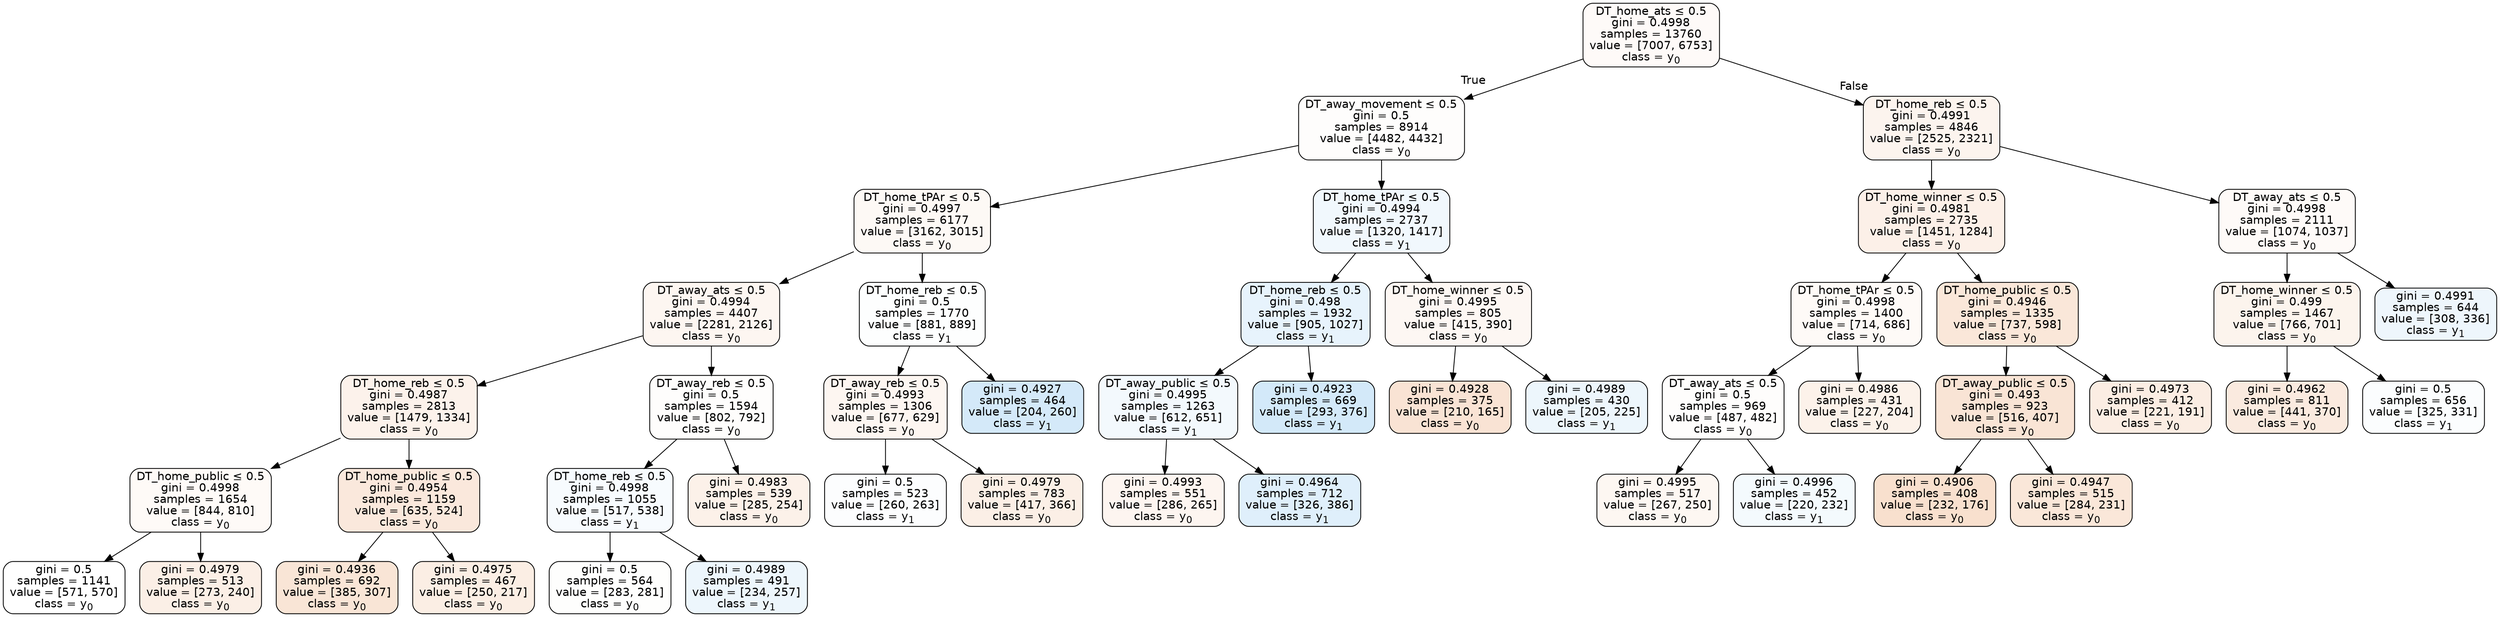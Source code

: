 digraph Tree {
node [shape=box, style="filled, rounded", color="black", fontname=helvetica] ;
edge [fontname=helvetica] ;
0 [label=<DT_home_ats &le; 0.5<br/>gini = 0.4998<br/>samples = 13760<br/>value = [7007, 6753]<br/>class = y<SUB>0</SUB>>, fillcolor="#e5813909"] ;
1 [label=<DT_away_movement &le; 0.5<br/>gini = 0.5<br/>samples = 8914<br/>value = [4482, 4432]<br/>class = y<SUB>0</SUB>>, fillcolor="#e5813903"] ;
0 -> 1 [labeldistance=2.5, labelangle=45, headlabel="True"] ;
2 [label=<DT_home_tPAr &le; 0.5<br/>gini = 0.4997<br/>samples = 6177<br/>value = [3162, 3015]<br/>class = y<SUB>0</SUB>>, fillcolor="#e581390c"] ;
1 -> 2 ;
3 [label=<DT_away_ats &le; 0.5<br/>gini = 0.4994<br/>samples = 4407<br/>value = [2281, 2126]<br/>class = y<SUB>0</SUB>>, fillcolor="#e5813911"] ;
2 -> 3 ;
4 [label=<DT_home_reb &le; 0.5<br/>gini = 0.4987<br/>samples = 2813<br/>value = [1479, 1334]<br/>class = y<SUB>0</SUB>>, fillcolor="#e5813919"] ;
3 -> 4 ;
5 [label=<DT_home_public &le; 0.5<br/>gini = 0.4998<br/>samples = 1654<br/>value = [844, 810]<br/>class = y<SUB>0</SUB>>, fillcolor="#e581390a"] ;
4 -> 5 ;
6 [label=<gini = 0.5<br/>samples = 1141<br/>value = [571, 570]<br/>class = y<SUB>0</SUB>>, fillcolor="#e5813900"] ;
5 -> 6 ;
7 [label=<gini = 0.4979<br/>samples = 513<br/>value = [273, 240]<br/>class = y<SUB>0</SUB>>, fillcolor="#e581391f"] ;
5 -> 7 ;
8 [label=<DT_home_public &le; 0.5<br/>gini = 0.4954<br/>samples = 1159<br/>value = [635, 524]<br/>class = y<SUB>0</SUB>>, fillcolor="#e581392d"] ;
4 -> 8 ;
9 [label=<gini = 0.4936<br/>samples = 692<br/>value = [385, 307]<br/>class = y<SUB>0</SUB>>, fillcolor="#e5813934"] ;
8 -> 9 ;
10 [label=<gini = 0.4975<br/>samples = 467<br/>value = [250, 217]<br/>class = y<SUB>0</SUB>>, fillcolor="#e5813922"] ;
8 -> 10 ;
11 [label=<DT_away_reb &le; 0.5<br/>gini = 0.5<br/>samples = 1594<br/>value = [802, 792]<br/>class = y<SUB>0</SUB>>, fillcolor="#e5813903"] ;
3 -> 11 ;
12 [label=<DT_home_reb &le; 0.5<br/>gini = 0.4998<br/>samples = 1055<br/>value = [517, 538]<br/>class = y<SUB>1</SUB>>, fillcolor="#399de50a"] ;
11 -> 12 ;
13 [label=<gini = 0.5<br/>samples = 564<br/>value = [283, 281]<br/>class = y<SUB>0</SUB>>, fillcolor="#e5813902"] ;
12 -> 13 ;
14 [label=<gini = 0.4989<br/>samples = 491<br/>value = [234, 257]<br/>class = y<SUB>1</SUB>>, fillcolor="#399de517"] ;
12 -> 14 ;
15 [label=<gini = 0.4983<br/>samples = 539<br/>value = [285, 254]<br/>class = y<SUB>0</SUB>>, fillcolor="#e581391c"] ;
11 -> 15 ;
16 [label=<DT_home_reb &le; 0.5<br/>gini = 0.5<br/>samples = 1770<br/>value = [881, 889]<br/>class = y<SUB>1</SUB>>, fillcolor="#399de502"] ;
2 -> 16 ;
17 [label=<DT_away_reb &le; 0.5<br/>gini = 0.4993<br/>samples = 1306<br/>value = [677, 629]<br/>class = y<SUB>0</SUB>>, fillcolor="#e5813912"] ;
16 -> 17 ;
18 [label=<gini = 0.5<br/>samples = 523<br/>value = [260, 263]<br/>class = y<SUB>1</SUB>>, fillcolor="#399de503"] ;
17 -> 18 ;
19 [label=<gini = 0.4979<br/>samples = 783<br/>value = [417, 366]<br/>class = y<SUB>0</SUB>>, fillcolor="#e581391f"] ;
17 -> 19 ;
20 [label=<gini = 0.4927<br/>samples = 464<br/>value = [204, 260]<br/>class = y<SUB>1</SUB>>, fillcolor="#399de537"] ;
16 -> 20 ;
21 [label=<DT_home_tPAr &le; 0.5<br/>gini = 0.4994<br/>samples = 2737<br/>value = [1320, 1417]<br/>class = y<SUB>1</SUB>>, fillcolor="#399de511"] ;
1 -> 21 ;
22 [label=<DT_home_reb &le; 0.5<br/>gini = 0.498<br/>samples = 1932<br/>value = [905, 1027]<br/>class = y<SUB>1</SUB>>, fillcolor="#399de51e"] ;
21 -> 22 ;
23 [label=<DT_away_public &le; 0.5<br/>gini = 0.4995<br/>samples = 1263<br/>value = [612, 651]<br/>class = y<SUB>1</SUB>>, fillcolor="#399de50f"] ;
22 -> 23 ;
24 [label=<gini = 0.4993<br/>samples = 551<br/>value = [286, 265]<br/>class = y<SUB>0</SUB>>, fillcolor="#e5813913"] ;
23 -> 24 ;
25 [label=<gini = 0.4964<br/>samples = 712<br/>value = [326, 386]<br/>class = y<SUB>1</SUB>>, fillcolor="#399de528"] ;
23 -> 25 ;
26 [label=<gini = 0.4923<br/>samples = 669<br/>value = [293, 376]<br/>class = y<SUB>1</SUB>>, fillcolor="#399de538"] ;
22 -> 26 ;
27 [label=<DT_home_winner &le; 0.5<br/>gini = 0.4995<br/>samples = 805<br/>value = [415, 390]<br/>class = y<SUB>0</SUB>>, fillcolor="#e581390f"] ;
21 -> 27 ;
28 [label=<gini = 0.4928<br/>samples = 375<br/>value = [210, 165]<br/>class = y<SUB>0</SUB>>, fillcolor="#e5813937"] ;
27 -> 28 ;
29 [label=<gini = 0.4989<br/>samples = 430<br/>value = [205, 225]<br/>class = y<SUB>1</SUB>>, fillcolor="#399de517"] ;
27 -> 29 ;
30 [label=<DT_home_reb &le; 0.5<br/>gini = 0.4991<br/>samples = 4846<br/>value = [2525, 2321]<br/>class = y<SUB>0</SUB>>, fillcolor="#e5813915"] ;
0 -> 30 [labeldistance=2.5, labelangle=-45, headlabel="False"] ;
31 [label=<DT_home_winner &le; 0.5<br/>gini = 0.4981<br/>samples = 2735<br/>value = [1451, 1284]<br/>class = y<SUB>0</SUB>>, fillcolor="#e581391d"] ;
30 -> 31 ;
32 [label=<DT_home_tPAr &le; 0.5<br/>gini = 0.4998<br/>samples = 1400<br/>value = [714, 686]<br/>class = y<SUB>0</SUB>>, fillcolor="#e581390a"] ;
31 -> 32 ;
33 [label=<DT_away_ats &le; 0.5<br/>gini = 0.5<br/>samples = 969<br/>value = [487, 482]<br/>class = y<SUB>0</SUB>>, fillcolor="#e5813903"] ;
32 -> 33 ;
34 [label=<gini = 0.4995<br/>samples = 517<br/>value = [267, 250]<br/>class = y<SUB>0</SUB>>, fillcolor="#e5813910"] ;
33 -> 34 ;
35 [label=<gini = 0.4996<br/>samples = 452<br/>value = [220, 232]<br/>class = y<SUB>1</SUB>>, fillcolor="#399de50d"] ;
33 -> 35 ;
36 [label=<gini = 0.4986<br/>samples = 431<br/>value = [227, 204]<br/>class = y<SUB>0</SUB>>, fillcolor="#e581391a"] ;
32 -> 36 ;
37 [label=<DT_home_public &le; 0.5<br/>gini = 0.4946<br/>samples = 1335<br/>value = [737, 598]<br/>class = y<SUB>0</SUB>>, fillcolor="#e5813930"] ;
31 -> 37 ;
38 [label=<DT_away_public &le; 0.5<br/>gini = 0.493<br/>samples = 923<br/>value = [516, 407]<br/>class = y<SUB>0</SUB>>, fillcolor="#e5813936"] ;
37 -> 38 ;
39 [label=<gini = 0.4906<br/>samples = 408<br/>value = [232, 176]<br/>class = y<SUB>0</SUB>>, fillcolor="#e581393e"] ;
38 -> 39 ;
40 [label=<gini = 0.4947<br/>samples = 515<br/>value = [284, 231]<br/>class = y<SUB>0</SUB>>, fillcolor="#e5813930"] ;
38 -> 40 ;
41 [label=<gini = 0.4973<br/>samples = 412<br/>value = [221, 191]<br/>class = y<SUB>0</SUB>>, fillcolor="#e5813923"] ;
37 -> 41 ;
42 [label=<DT_away_ats &le; 0.5<br/>gini = 0.4998<br/>samples = 2111<br/>value = [1074, 1037]<br/>class = y<SUB>0</SUB>>, fillcolor="#e5813909"] ;
30 -> 42 ;
43 [label=<DT_home_winner &le; 0.5<br/>gini = 0.499<br/>samples = 1467<br/>value = [766, 701]<br/>class = y<SUB>0</SUB>>, fillcolor="#e5813916"] ;
42 -> 43 ;
44 [label=<gini = 0.4962<br/>samples = 811<br/>value = [441, 370]<br/>class = y<SUB>0</SUB>>, fillcolor="#e5813929"] ;
43 -> 44 ;
45 [label=<gini = 0.5<br/>samples = 656<br/>value = [325, 331]<br/>class = y<SUB>1</SUB>>, fillcolor="#399de505"] ;
43 -> 45 ;
46 [label=<gini = 0.4991<br/>samples = 644<br/>value = [308, 336]<br/>class = y<SUB>1</SUB>>, fillcolor="#399de515"] ;
42 -> 46 ;
}